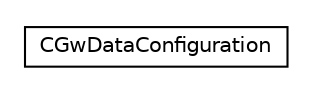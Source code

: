 #!/usr/local/bin/dot
#
# Class diagram 
# Generated by UMLGraph version R5_6-24-gf6e263 (http://www.umlgraph.org/)
#

digraph G {
	edge [fontname="Helvetica",fontsize=10,labelfontname="Helvetica",labelfontsize=10];
	node [fontname="Helvetica",fontsize=10,shape=plaintext];
	nodesep=0.25;
	ranksep=0.5;
	// org.universAAL.lddi.abstraction.config.data.CGwDataConfiguration
	c16212 [label=<<table title="org.universAAL.lddi.abstraction.config.data.CGwDataConfiguration" border="0" cellborder="1" cellspacing="0" cellpadding="2" port="p" href="./CGwDataConfiguration.html">
		<tr><td><table border="0" cellspacing="0" cellpadding="1">
<tr><td align="center" balign="center"> CGwDataConfiguration </td></tr>
		</table></td></tr>
		</table>>, URL="./CGwDataConfiguration.html", fontname="Helvetica", fontcolor="black", fontsize=10.0];
}


